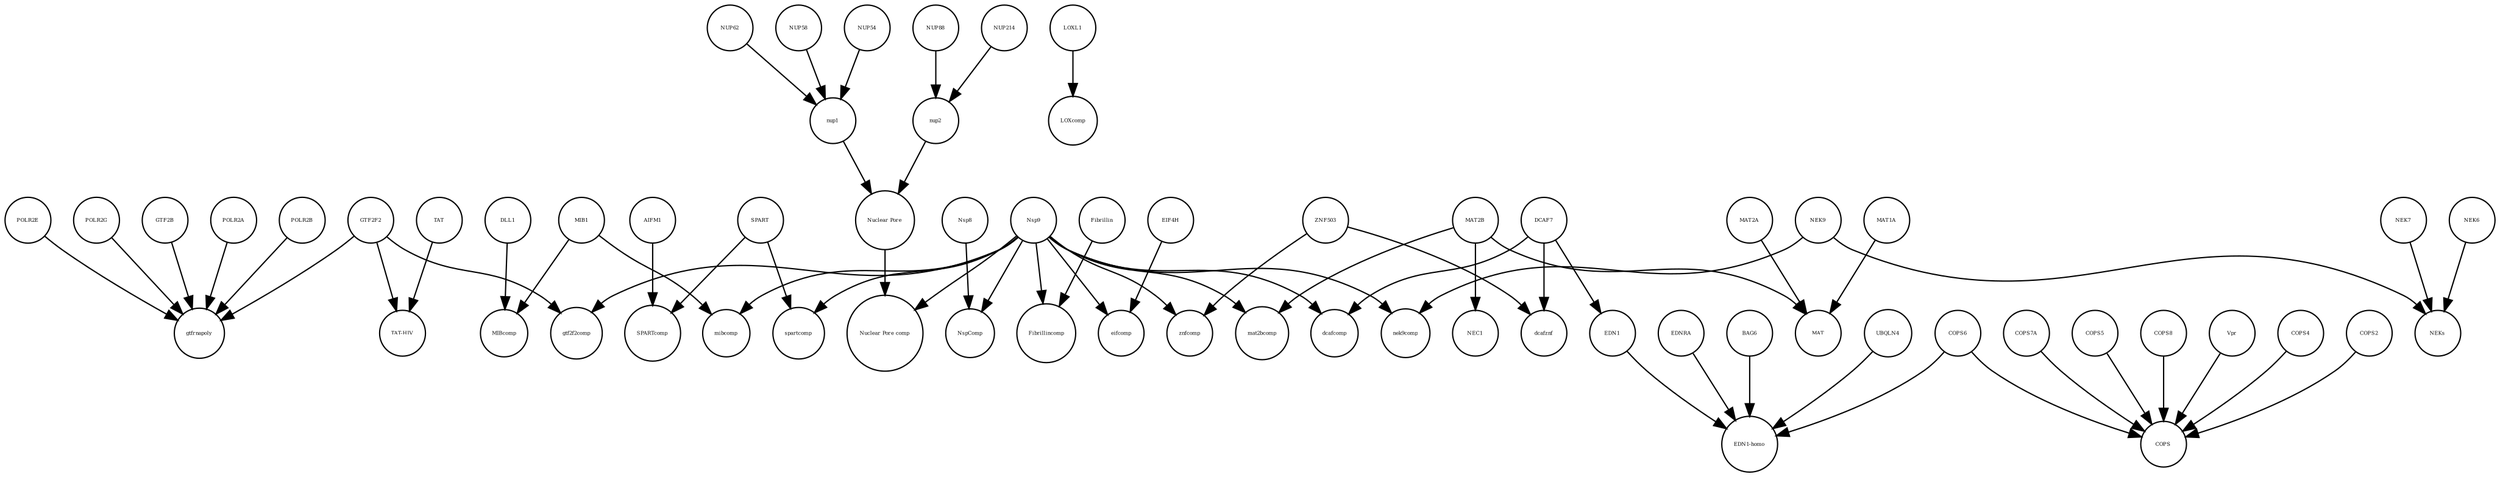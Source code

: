 strict digraph  {
GTF2F2 [annotation="urn_miriam_uniprot_P13984|urn_miriam_pubmed_10428810", bipartite=0, cls=macromolecule, fontsize=4, label=GTF2F2, shape=circle];
mibcomp [annotation="", bipartite=0, cls=complex, fontsize=4, label=mibcomp, shape=circle];
"Nuclear Pore comp" [annotation="", bipartite=0, cls=complex, fontsize=4, label="Nuclear Pore comp", shape=circle];
gtfrnapoly [annotation="", bipartite=0, cls=complex, fontsize=4, label=gtfrnapoly, shape=circle];
MAT2A [annotation="", bipartite=0, cls=macromolecule, fontsize=4, label=MAT2A, shape=circle];
UBQLN4 [annotation="", bipartite=0, cls=macromolecule, fontsize=4, label=UBQLN4, shape=circle];
NspComp [annotation="", bipartite=0, cls=complex, fontsize=4, label=NspComp, shape=circle];
TAT [annotation="", bipartite=0, cls=macromolecule, fontsize=4, label=TAT, shape=circle];
EIF4H [annotation="urn_miriam_uniprot_Q15056|urn_miriam_pubmed_10585411|urn_miriam_pubmed_11418588", bipartite=0, cls=macromolecule, fontsize=4, label=EIF4H, shape=circle];
AIFM1 [annotation="", bipartite=0, cls=macromolecule, fontsize=4, label=AIFM1, shape=circle];
POLR2A [annotation=urn_miriam_uniprot_P30876, bipartite=0, cls=macromolecule, fontsize=4, label=POLR2A, shape=circle];
spartcomp [annotation="", bipartite=0, cls=complex, fontsize=4, label=spartcomp, shape=circle];
MIB1 [annotation="urn_miriam_uniprot_Q86YT6|urn_miriam_pubmed_24185901", bipartite=0, cls=macromolecule, fontsize=4, label=MIB1, shape=circle];
"Nuclear Pore" [annotation="", bipartite=0, cls=complex, fontsize=4, label="Nuclear Pore", shape=circle];
POLR2B [annotation="", bipartite=0, cls=macromolecule, fontsize=4, label=POLR2B, shape=circle];
DLL1 [annotation="", bipartite=0, cls=macromolecule, fontsize=4, label=DLL1, shape=circle];
"TAT-HIV" [annotation="", bipartite=0, cls=complex, fontsize=4, label="TAT-HIV", shape=circle];
NEK7 [annotation="", bipartite=0, cls=macromolecule, fontsize=4, label=NEK7, shape=circle];
dcafznf [annotation="", bipartite=0, cls=complex, fontsize=4, label=dcafznf, shape=circle];
NEKs [annotation="", bipartite=0, cls=complex, fontsize=4, label=NEKs, shape=circle];
NEK6 [annotation="", bipartite=0, cls=macromolecule, fontsize=4, label=NEK6, shape=circle];
COPS7A [annotation="", bipartite=0, cls=macromolecule, fontsize=4, label=COPS7A, shape=circle];
mat2bcomp [annotation="", bipartite=0, cls=complex, fontsize=4, label=mat2bcomp, shape=circle];
znfcomp [annotation="", bipartite=0, cls=complex, fontsize=4, label=znfcomp, shape=circle];
Fibrillincomp [annotation="", bipartite=0, cls=complex, fontsize=4, label=Fibrillincomp, shape=circle];
DCAF7 [annotation="urn_miriam_uniprot_P61962|urn_miriam_pubmed_16887337|urn_miriam_pubmed_16949367", bipartite=0, cls=macromolecule, fontsize=4, label=DCAF7, shape=circle];
EDNRA [annotation="", bipartite=0, cls=macromolecule, fontsize=4, label=EDNRA, shape=circle];
nek9comp [annotation="", bipartite=0, cls=complex, fontsize=4, label=nek9comp, shape=circle];
COPS6 [annotation="", bipartite=0, cls=macromolecule, fontsize=4, label=COPS6, shape=circle];
NEC1 [annotation="", bipartite=0, cls=complex, fontsize=4, label=NEC1, shape=circle];
Nsp9 [annotation="urn_miriam_uniprot_P0DTD1|urn_miriam_ncbiprotein_YP_009725305", bipartite=0, cls=macromolecule, fontsize=4, label=Nsp9, shape=circle];
ZNF503 [annotation=urn_miriam_uniprot_Q96F45, bipartite=0, cls=macromolecule, fontsize=4, label=ZNF503, shape=circle];
NUP62 [annotation=urn_miriam_uniprot_P37198, bipartite=0, cls=macromolecule, fontsize=4, label=NUP62, shape=circle];
COPS5 [annotation="", bipartite=0, cls=macromolecule, fontsize=4, label=COPS5, shape=circle];
dcafcomp [annotation="", bipartite=0, cls=complex, fontsize=4, label=dcafcomp, shape=circle];
POLR2E [annotation="", bipartite=0, cls=macromolecule, fontsize=4, label=POLR2E, shape=circle];
COPS8 [annotation="", bipartite=0, cls=macromolecule, fontsize=4, label=COPS8, shape=circle];
LOXL1 [annotation="", bipartite=0, cls=macromolecule, fontsize=4, label=LOXL1, shape=circle];
NEK9 [annotation=urn_miriam_uniprot_Q8TD19, bipartite=0, cls=macromolecule, fontsize=4, label=NEK9, shape=circle];
LOXcomp [annotation="", bipartite=0, cls=complex, fontsize=4, label=LOXcomp, shape=circle];
SPART [annotation=urn_miriam_uniprot_Q8N0X7, bipartite=0, cls=macromolecule, fontsize=4, label=SPART, shape=circle];
NUP58 [annotation=urn_miriam_uniprot_Q9BVL2, bipartite=0, cls=macromolecule, fontsize=4, label=NUP58, shape=circle];
BAG6 [annotation="", bipartite=0, cls=macromolecule, fontsize=4, label=BAG6, shape=circle];
Vpr [annotation="", bipartite=0, cls=macromolecule, fontsize=4, label=Vpr, shape=circle];
gtf2f2comp [annotation="", bipartite=0, cls=complex, fontsize=4, label=gtf2f2comp, shape=circle];
EDN1 [annotation=urn_miriam_uniprot_P05305, bipartite=0, cls=macromolecule, fontsize=4, label=EDN1, shape=circle];
nup1 [annotation="", bipartite=0, cls=complex, fontsize=4, label=nup1, shape=circle];
MAT1A [annotation="", bipartite=0, cls=macromolecule, fontsize=4, label=MAT1A, shape=circle];
eifcomp [annotation="", bipartite=0, cls=complex, fontsize=4, label=eifcomp, shape=circle];
COPS4 [annotation="", bipartite=0, cls=macromolecule, fontsize=4, label=COPS4, shape=circle];
nup2 [annotation="", bipartite=0, cls=complex, fontsize=4, label=nup2, shape=circle];
MIBcomp [annotation="", bipartite=0, cls=complex, fontsize=4, label=MIBcomp, shape=circle];
NUP214 [annotation=urn_miriam_uniprot_P35658, bipartite=0, cls=macromolecule, fontsize=4, label=NUP214, shape=circle];
Fibrillin [annotation="", bipartite=0, cls=complex, fontsize=4, label=Fibrillin, shape=circle];
COPS [annotation="", bipartite=0, cls=complex, fontsize=4, label=COPS, shape=circle];
POLR2G [annotation="", bipartite=0, cls=macromolecule, fontsize=4, label=POLR2G, shape=circle];
Nsp8 [annotation="urn_miriam_uniprot_P0DTD1|urn_miriam_ncbiprotein_YP_009725304", bipartite=0, cls=macromolecule, fontsize=4, label=Nsp8, shape=circle];
GTF2B [annotation="", bipartite=0, cls=macromolecule, fontsize=4, label=GTF2B, shape=circle];
NUP54 [annotation=urn_miriam_uniprot_Q7Z3B4, bipartite=0, cls=macromolecule, fontsize=4, label=NUP54, shape=circle];
COPS2 [annotation="", bipartite=0, cls=macromolecule, fontsize=4, label=COPS2, shape=circle];
MAT2B [annotation="urn_miriam_uniprot_Q9NZL9|urn_miriam_pubmed_10644686|urn_miriam_pubmed_23189196|urn_miriam_pubmed_25075345|urn_miriam_pubmed_23425511", bipartite=0, cls=macromolecule, fontsize=4, label=MAT2B, shape=circle];
MAT [annotation="", bipartite=0, cls=complex, fontsize=4, label=MAT, shape=circle];
SPARTcomp [annotation="", bipartite=0, cls=complex, fontsize=4, label=SPARTcomp, shape=circle];
"EDN1-homo" [annotation="", bipartite=0, cls=complex, fontsize=4, label="EDN1-homo", shape=circle];
NUP88 [annotation="urn_miriam_uniprot_Q99567|urn_miriam_pubmed_30543681", bipartite=0, cls=macromolecule, fontsize=4, label=NUP88, shape=circle];
GTF2F2 -> "TAT-HIV"  [annotation="", interaction_type=production];
GTF2F2 -> gtfrnapoly  [annotation="", interaction_type=production];
GTF2F2 -> gtf2f2comp  [annotation="", interaction_type=production];
MAT2A -> MAT  [annotation="", interaction_type=production];
UBQLN4 -> "EDN1-homo"  [annotation="", interaction_type=production];
TAT -> "TAT-HIV"  [annotation="", interaction_type=production];
EIF4H -> eifcomp  [annotation="", interaction_type=production];
AIFM1 -> SPARTcomp  [annotation="", interaction_type=production];
POLR2A -> gtfrnapoly  [annotation="", interaction_type=production];
MIB1 -> mibcomp  [annotation="", interaction_type=production];
MIB1 -> MIBcomp  [annotation="", interaction_type=production];
"Nuclear Pore" -> "Nuclear Pore comp"  [annotation="", interaction_type=production];
POLR2B -> gtfrnapoly  [annotation="", interaction_type=production];
DLL1 -> MIBcomp  [annotation="", interaction_type=production];
NEK7 -> NEKs  [annotation="", interaction_type=production];
NEK6 -> NEKs  [annotation="", interaction_type=production];
COPS7A -> COPS  [annotation="", interaction_type=production];
DCAF7 -> dcafznf  [annotation="", interaction_type=production];
DCAF7 -> dcafcomp  [annotation="", interaction_type=production];
DCAF7 -> EDN1  [annotation=urn_miriam_pubmed_27880803, interaction_type=catalysis];
EDNRA -> "EDN1-homo"  [annotation="", interaction_type=production];
COPS6 -> COPS  [annotation="", interaction_type=production];
COPS6 -> "EDN1-homo"  [annotation="", interaction_type=production];
Nsp9 -> eifcomp  [annotation="", interaction_type=production];
Nsp9 -> nek9comp  [annotation="", interaction_type=production];
Nsp9 -> Fibrillincomp  [annotation="", interaction_type=production];
Nsp9 -> "Nuclear Pore comp"  [annotation="", interaction_type=production];
Nsp9 -> znfcomp  [annotation="", interaction_type=production];
Nsp9 -> NspComp  [annotation="", interaction_type=production];
Nsp9 -> gtf2f2comp  [annotation="", interaction_type=production];
Nsp9 -> mat2bcomp  [annotation="", interaction_type=production];
Nsp9 -> spartcomp  [annotation="", interaction_type=production];
Nsp9 -> dcafcomp  [annotation="", interaction_type=production];
Nsp9 -> mibcomp  [annotation="", interaction_type=production];
ZNF503 -> dcafznf  [annotation="", interaction_type=production];
ZNF503 -> znfcomp  [annotation="", interaction_type=production];
NUP62 -> nup1  [annotation="", interaction_type=production];
COPS5 -> COPS  [annotation="", interaction_type=production];
POLR2E -> gtfrnapoly  [annotation="", interaction_type=production];
COPS8 -> COPS  [annotation="", interaction_type=production];
LOXL1 -> LOXcomp  [annotation="", interaction_type=production];
NEK9 -> NEKs  [annotation="", interaction_type=production];
NEK9 -> nek9comp  [annotation="", interaction_type=production];
SPART -> SPARTcomp  [annotation="", interaction_type=production];
SPART -> spartcomp  [annotation="", interaction_type=production];
NUP58 -> nup1  [annotation="", interaction_type=production];
BAG6 -> "EDN1-homo"  [annotation="", interaction_type=production];
Vpr -> COPS  [annotation="", interaction_type=production];
EDN1 -> "EDN1-homo"  [annotation="", interaction_type=production];
nup1 -> "Nuclear Pore"  [annotation="", interaction_type=production];
MAT1A -> MAT  [annotation="", interaction_type=production];
COPS4 -> COPS  [annotation="", interaction_type=production];
nup2 -> "Nuclear Pore"  [annotation="", interaction_type=production];
NUP214 -> nup2  [annotation="", interaction_type=production];
Fibrillin -> Fibrillincomp  [annotation="", interaction_type=production];
POLR2G -> gtfrnapoly  [annotation="", interaction_type=production];
Nsp8 -> NspComp  [annotation="", interaction_type=production];
GTF2B -> gtfrnapoly  [annotation="", interaction_type=production];
NUP54 -> nup1  [annotation="", interaction_type=production];
COPS2 -> COPS  [annotation="", interaction_type=production];
MAT2B -> mat2bcomp  [annotation="", interaction_type=production];
MAT2B -> MAT  [annotation="", interaction_type=production];
MAT2B -> NEC1  [annotation="", interaction_type=production];
NUP88 -> nup2  [annotation="", interaction_type=production];
}
